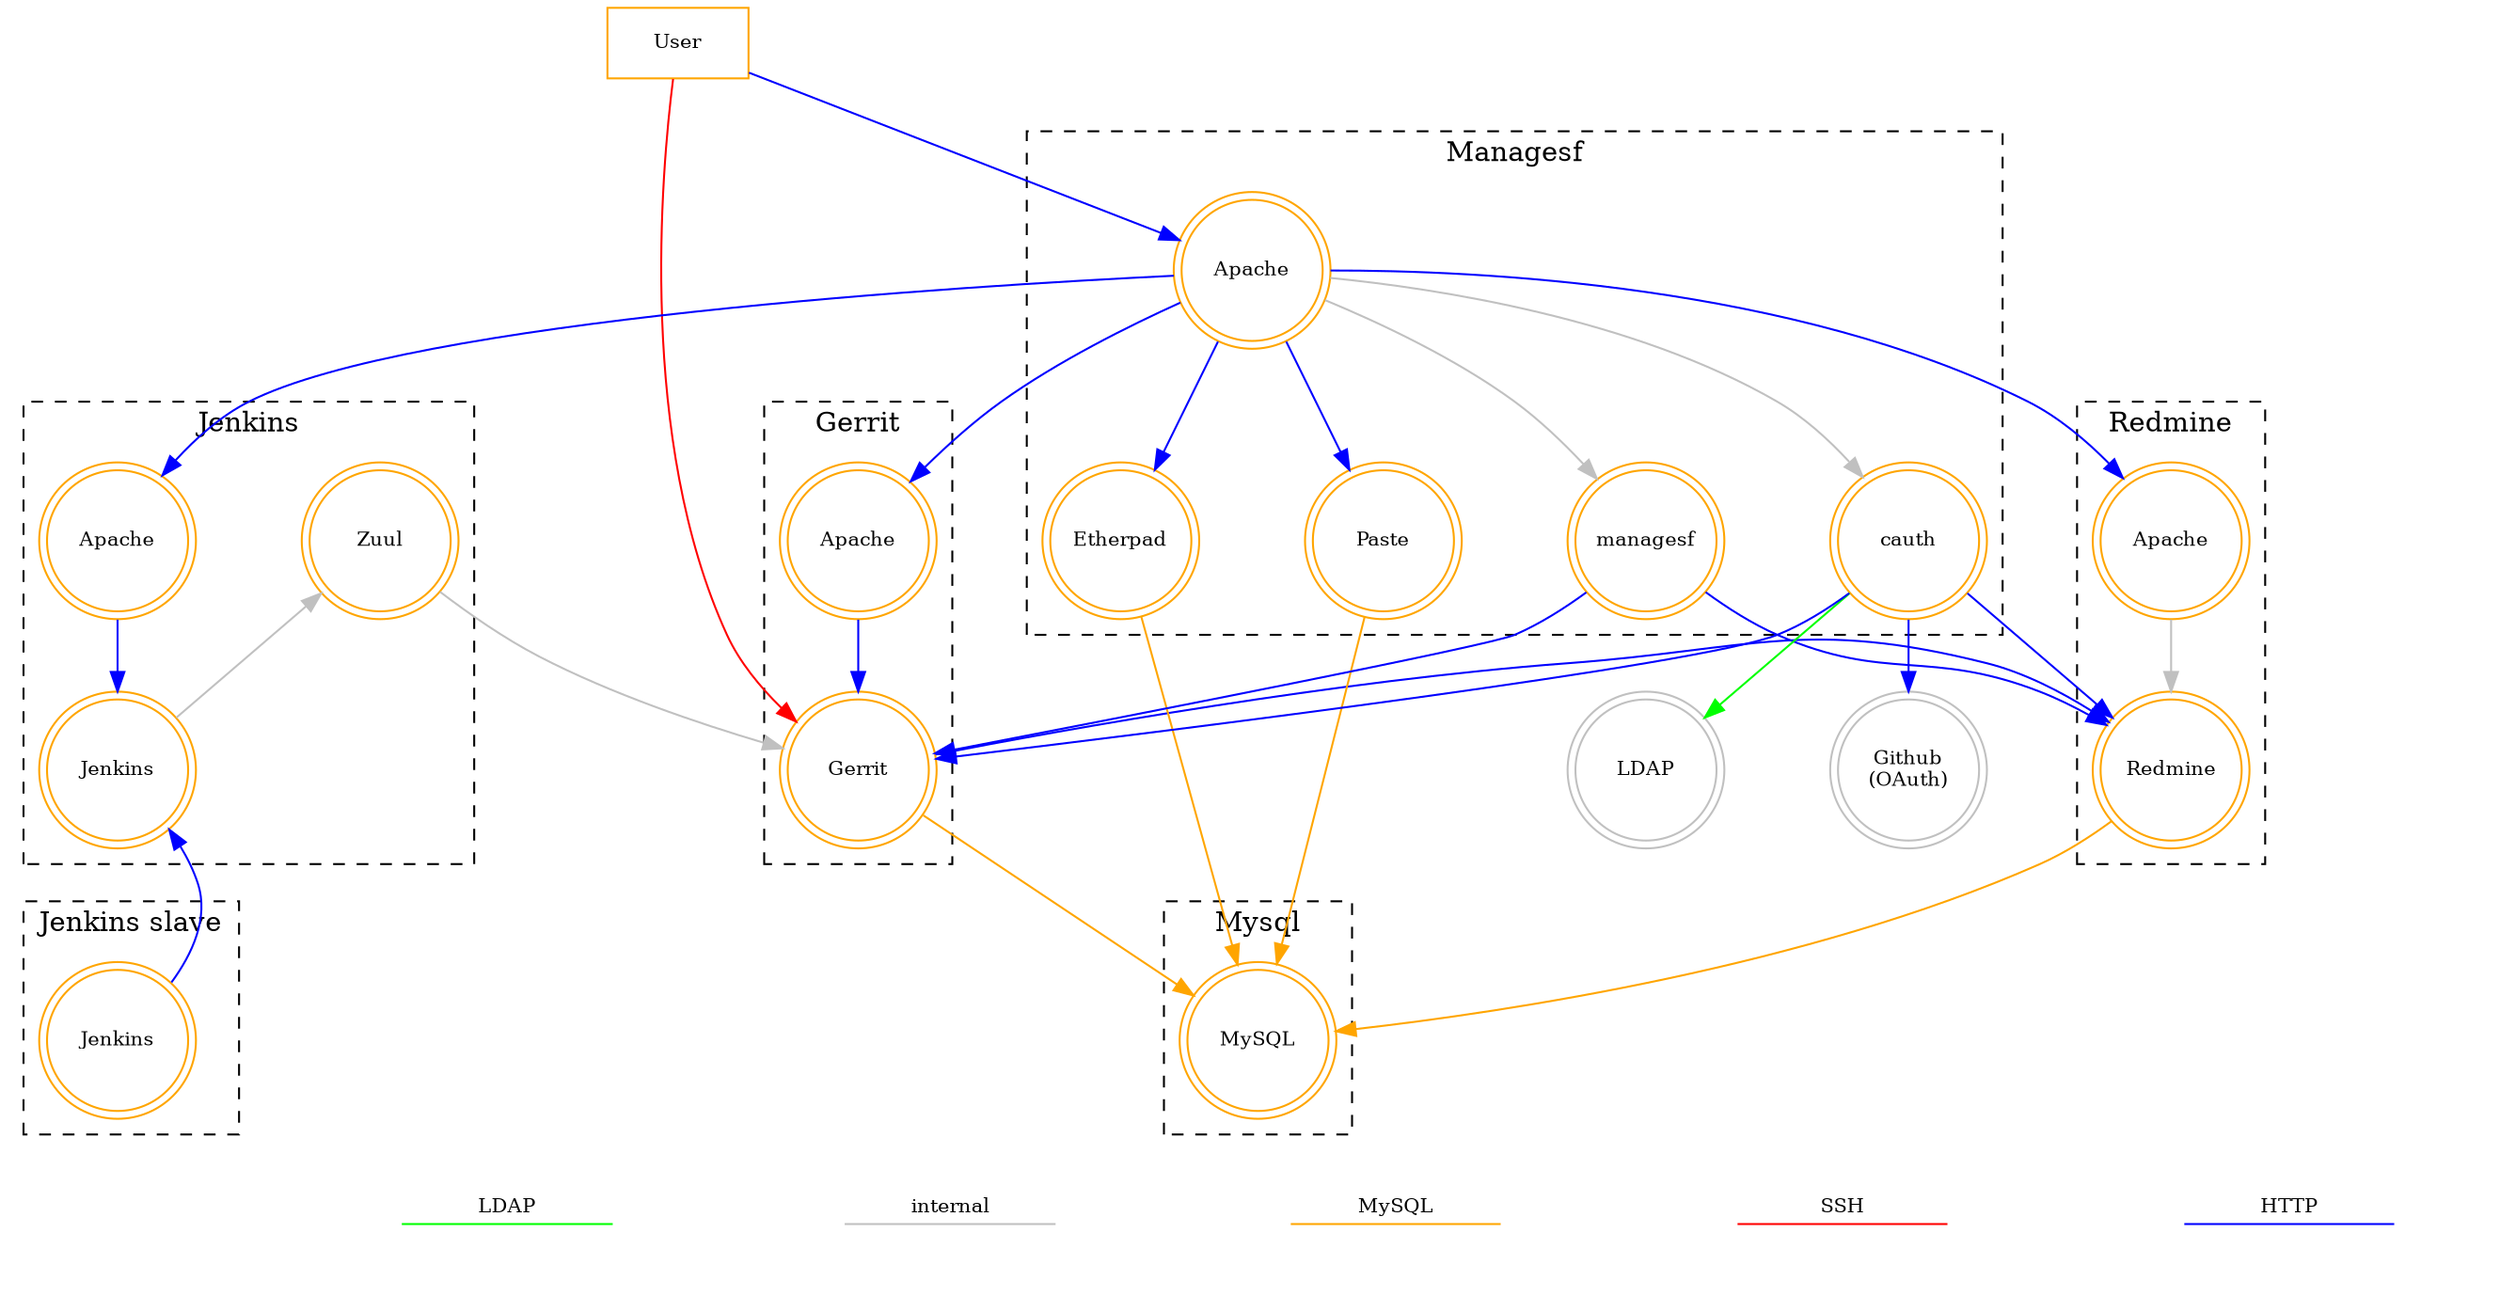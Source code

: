 digraph {
    nodesep = 0.75
    node [shape=doublecircle,color=orange,fontsize=10,width=1.0]
    edge [fontsize=10];

    "User" [shape=box];
    "LDAP" [color=gray];
    "Github" [color=gray label="Github\n(OAuth)"];

    subgraph cluster_agenda {
        style=invis;

        node [fontsize=0 width=0 style=invis]

        {rank=same; h1; h2;}
        h1 -> h2 [label="HTTP" color="blue" dir=none];

        {rank=same; s1; s2;}
        s1 -> s2 [label="SSH" color="red" dir=none];

        {rank=same; m1; m2;}
        m1 -> m2 [label="MySQL" color="orange" dir=none];

        {rank=same; i1; i2;}
        i1 -> i2 [label="internal" color="gray" dir=none];

        {rank=same; l1; l2;}
        l1 -> l2 [label="LDAP" color="green" dir=none];
    }

    subgraph cluster_gerrit {
        style = dashed;
        label="Gerrit";
        "Gerrit";
        "GerritApache" [label="Apache"];
    }

    subgraph cluster_jenkins {
        style = dashed;
        label="Jenkins";
        "master" [label="Jenkins"];
        "JenkinsApache" [label="Apache"];
        "Zuul";
    }

    subgraph cluster_redmine {
        style = dashed;
        label="Redmine";
        "Redmine";
        "RedmineApache" [label="Apache"];
    }

    subgraph cluster_mysql {
        style = dashed;
        label="Mysql";
        "MySQL";
    }

    subgraph cluster_slave {
        style = dashed;
        label="Jenkins slave";
        "slave" [label="Jenkins"];
    }

    subgraph cluster_managesf {
        style = dashed;
        label="Managesf";
        "Apache";
        "Etherpad";
        "Paste";
        "managesf";
        "cauth";
    }

    edge [color=blue];
    "User" -> "Apache";
    "Apache" -> "Etherpad";
    "Apache" -> "Paste";
    "Apache" -> "GerritApache";
    "Apache" -> "JenkinsApache";
    "Apache" -> "RedmineApache";
    "GerritApache" -> "Gerrit";
    "JenkinsApache" -> "master";
    "slave" -> "master" [constraint=False];
    "master" -> "slave" [style=invis];
    "cauth" -> "Github";
    "cauth" -> "Redmine";
    "cauth" -> "Gerrit";
    "managesf" -> "Redmine";
    "managesf" -> "Gerrit";
    "Gerrit" -> "Redmine" [constraint=False];

    edge [color=red];
    "User" -> "Gerrit";

    edge [color=orange];
    "Redmine" -> "MySQL";
    "Gerrit" -> "MySQL";
    "Etherpad" -> "MySQL";
    "Paste" -> "MySQL";

    edge [color=gray];
    "RedmineApache" -> "Redmine";
    "Apache" -> "cauth";
    "Apache" -> "managesf";
    "master" -> "Zuul" [constraint=False];
    "Zuul" -> "Gerrit";

    edge [color=green];
    "cauth" -> "LDAP";

    MySQL -> m1 [style=invis];
}
